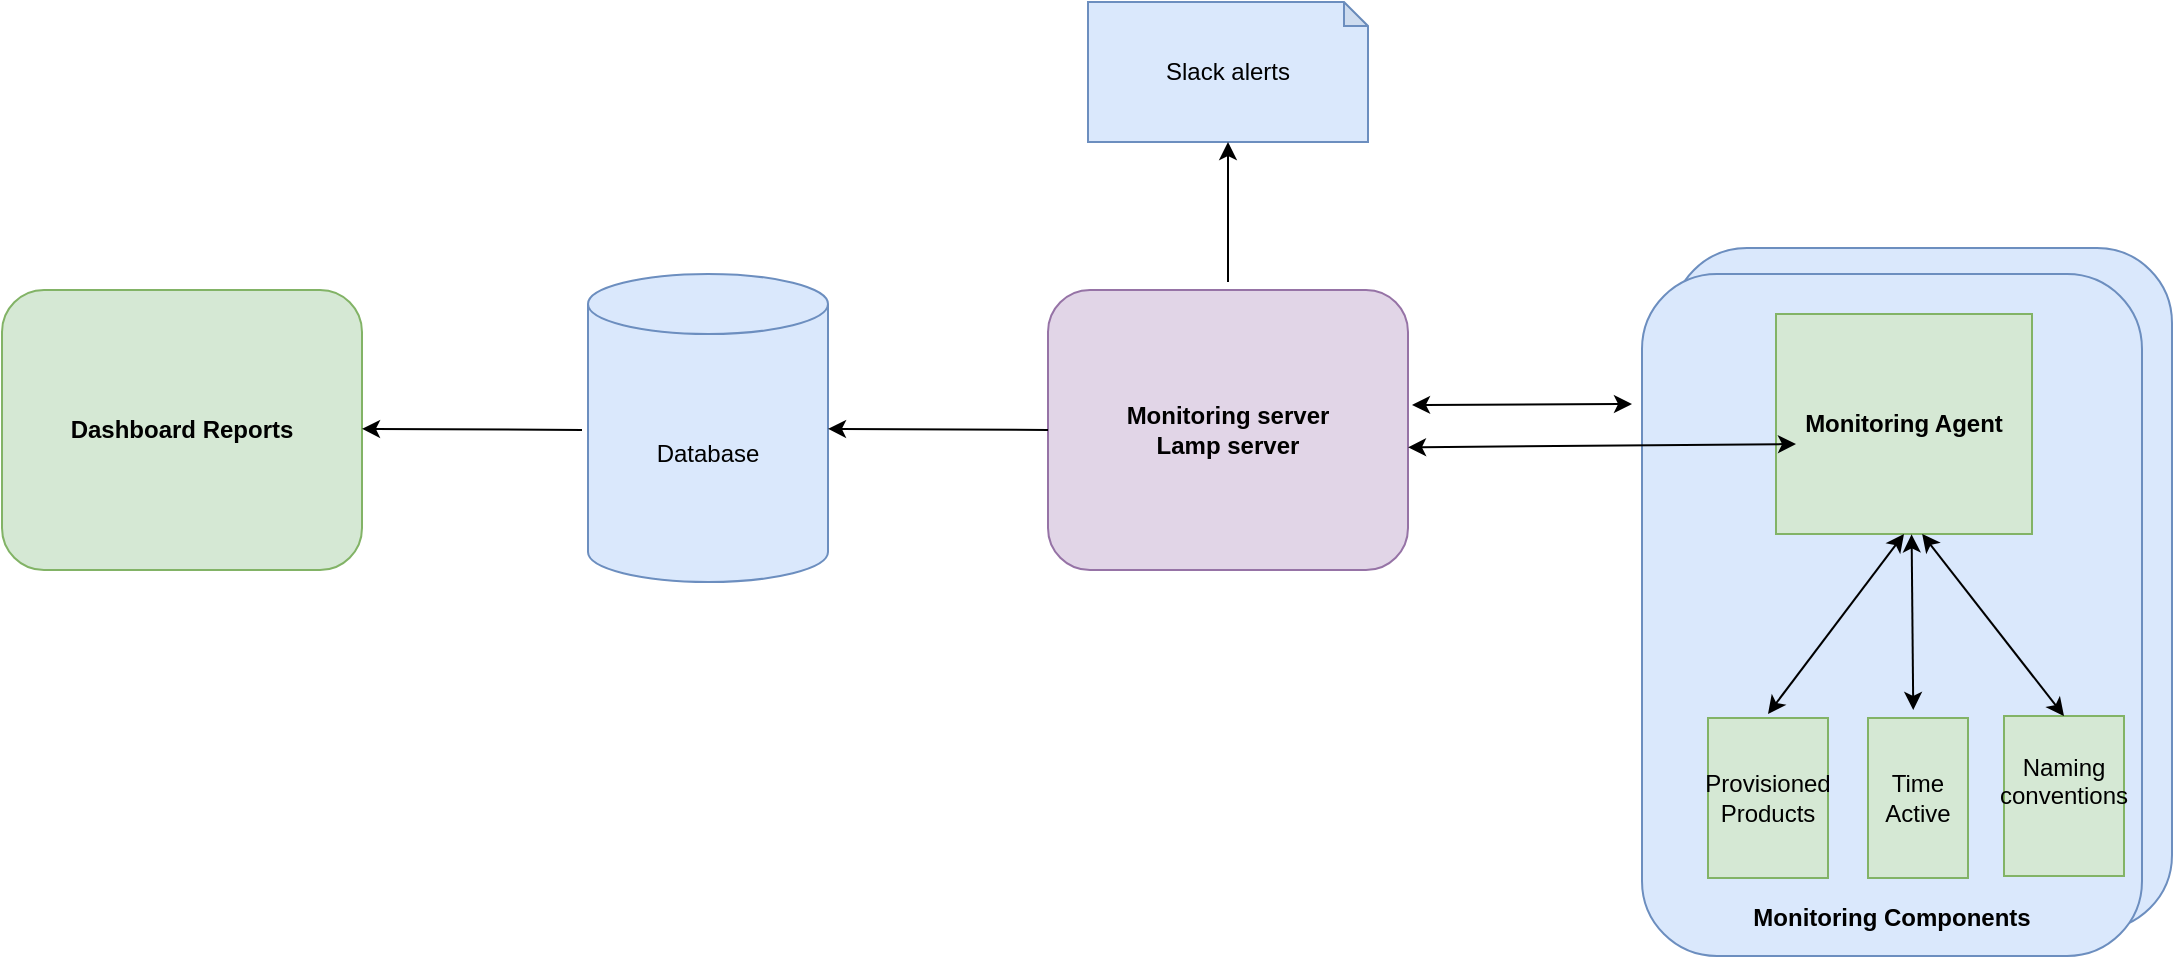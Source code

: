 <mxfile version="24.0.7" type="github">
  <diagram id="Ht1M8jgEwFfnCIfOTk4-" name="Page-1">
    <mxGraphModel dx="267" dy="808" grid="1" gridSize="10" guides="1" tooltips="1" connect="1" arrows="1" fold="1" page="1" pageScale="1" pageWidth="1169" pageHeight="827" background="#ffffff" math="0" shadow="0">
      <root>
        <mxCell id="0" />
        <mxCell id="1" parent="0" />
        <mxCell id="68yFl-oDlZvvoO5f-Q9Q-13" value="" style="rounded=1;whiteSpace=wrap;html=1;fillColor=#dae8fc;strokeColor=#6c8ebf;" vertex="1" parent="1">
          <mxGeometry x="2052" y="288" width="250" height="341" as="geometry" />
        </mxCell>
        <mxCell id="68yFl-oDlZvvoO5f-Q9Q-2" value="&lt;div&gt;&lt;br&gt;&lt;/div&gt;&lt;div&gt;&lt;br&gt;&lt;/div&gt;&lt;div&gt;&lt;br&gt;&lt;/div&gt;&lt;div&gt;&lt;br&gt;&lt;/div&gt;&lt;div&gt;&lt;br&gt;&lt;/div&gt;&lt;div&gt;&lt;br&gt;&lt;/div&gt;&lt;div&gt;&lt;br&gt;&lt;/div&gt;&lt;div&gt;&lt;br&gt;&lt;/div&gt;&lt;div&gt;&lt;br&gt;&lt;/div&gt;&lt;div&gt;&lt;br&gt;&lt;/div&gt;&lt;div&gt;&lt;br&gt;&lt;/div&gt;&lt;div&gt;&lt;br&gt;&lt;/div&gt;&lt;div&gt;&lt;br&gt;&lt;/div&gt;&lt;div&gt;&lt;br&gt;&lt;/div&gt;&lt;div&gt;&lt;br&gt;&lt;/div&gt;&lt;div&gt;&lt;br&gt;&lt;/div&gt;&lt;div&gt;&lt;br&gt;&lt;/div&gt;&lt;div&gt;&lt;br&gt;&lt;/div&gt;&lt;div&gt;&lt;br&gt;&lt;/div&gt;&lt;div&gt;&lt;br&gt;&lt;/div&gt;&lt;div&gt;&lt;br&gt;&lt;/div&gt;&lt;div&gt;&lt;b&gt;Monitoring Components&lt;/b&gt;&lt;/div&gt;" style="rounded=1;whiteSpace=wrap;html=1;fillColor=#dae8fc;strokeColor=#6c8ebf;" vertex="1" parent="1">
          <mxGeometry x="2037" y="301" width="250" height="341" as="geometry" />
        </mxCell>
        <mxCell id="68yFl-oDlZvvoO5f-Q9Q-3" value="&lt;b&gt;Monitoring Agent&lt;/b&gt;" style="rounded=0;whiteSpace=wrap;html=1;fillColor=#d5e8d4;strokeColor=#82b366;" vertex="1" parent="1">
          <mxGeometry x="2104" y="321" width="128" height="110" as="geometry" />
        </mxCell>
        <mxCell id="68yFl-oDlZvvoO5f-Q9Q-4" value="Provisioned Products" style="rounded=0;whiteSpace=wrap;html=1;fillColor=#d5e8d4;strokeColor=#82b366;" vertex="1" parent="1">
          <mxGeometry x="2070" y="523" width="60" height="80" as="geometry" />
        </mxCell>
        <mxCell id="68yFl-oDlZvvoO5f-Q9Q-5" value="Time Active" style="rounded=0;whiteSpace=wrap;html=1;fillColor=#d5e8d4;strokeColor=#82b366;" vertex="1" parent="1">
          <mxGeometry x="2150" y="523" width="50" height="80" as="geometry" />
        </mxCell>
        <mxCell id="68yFl-oDlZvvoO5f-Q9Q-6" value="Naming conventions&lt;div&gt;&lt;br&gt;&lt;/div&gt;" style="rounded=0;whiteSpace=wrap;html=1;fillColor=#d5e8d4;strokeColor=#82b366;" vertex="1" parent="1">
          <mxGeometry x="2218" y="522" width="60" height="80" as="geometry" />
        </mxCell>
        <mxCell id="68yFl-oDlZvvoO5f-Q9Q-8" value="" style="endArrow=classic;startArrow=classic;html=1;rounded=0;entryX=0.5;entryY=1;entryDx=0;entryDy=0;" edge="1" parent="1" target="68yFl-oDlZvvoO5f-Q9Q-3">
          <mxGeometry width="50" height="50" relative="1" as="geometry">
            <mxPoint x="2100" y="521" as="sourcePoint" />
            <mxPoint x="2121" y="421" as="targetPoint" />
          </mxGeometry>
        </mxCell>
        <mxCell id="68yFl-oDlZvvoO5f-Q9Q-9" value="" style="endArrow=classic;startArrow=classic;html=1;rounded=0;entryX=0.61;entryY=1.009;entryDx=0;entryDy=0;entryPerimeter=0;exitX=0.5;exitY=0;exitDx=0;exitDy=0;" edge="1" parent="1" source="68yFl-oDlZvvoO5f-Q9Q-6">
          <mxGeometry width="50" height="50" relative="1" as="geometry">
            <mxPoint x="2235" y="516" as="sourcePoint" />
            <mxPoint x="2177.08" y="430.99" as="targetPoint" />
          </mxGeometry>
        </mxCell>
        <mxCell id="68yFl-oDlZvvoO5f-Q9Q-12" value="" style="endArrow=classic;startArrow=classic;html=1;rounded=0;entryX=0.561;entryY=1.038;entryDx=0;entryDy=0;entryPerimeter=0;" edge="1" parent="1">
          <mxGeometry width="50" height="50" relative="1" as="geometry">
            <mxPoint x="2172.627" y="519" as="sourcePoint" />
            <mxPoint x="2171.808" y="431.18" as="targetPoint" />
          </mxGeometry>
        </mxCell>
        <mxCell id="68yFl-oDlZvvoO5f-Q9Q-14" value="&lt;b&gt;Monitoring server&lt;/b&gt;&lt;div&gt;&lt;b&gt;Lamp server&lt;/b&gt;&lt;/div&gt;" style="rounded=1;whiteSpace=wrap;html=1;fillColor=#e1d5e7;strokeColor=#9673a6;" vertex="1" parent="1">
          <mxGeometry x="1740" y="309" width="180" height="140" as="geometry" />
        </mxCell>
        <mxCell id="68yFl-oDlZvvoO5f-Q9Q-17" value="" style="endArrow=classic;startArrow=classic;html=1;rounded=0;" edge="1" parent="1">
          <mxGeometry width="50" height="50" relative="1" as="geometry">
            <mxPoint x="1922" y="366.47" as="sourcePoint" />
            <mxPoint x="2032" y="366" as="targetPoint" />
          </mxGeometry>
        </mxCell>
        <mxCell id="68yFl-oDlZvvoO5f-Q9Q-18" value="" style="endArrow=classic;startArrow=classic;html=1;rounded=0;entryX=0;entryY=0.5;entryDx=0;entryDy=0;exitX=1;exitY=0.562;exitDx=0;exitDy=0;exitPerimeter=0;" edge="1" parent="1" source="68yFl-oDlZvvoO5f-Q9Q-14">
          <mxGeometry width="50" height="50" relative="1" as="geometry">
            <mxPoint x="1930" y="385.47" as="sourcePoint" />
            <mxPoint x="2114" y="386" as="targetPoint" />
          </mxGeometry>
        </mxCell>
        <mxCell id="68yFl-oDlZvvoO5f-Q9Q-19" value="Slack alerts" style="shape=note;whiteSpace=wrap;html=1;backgroundOutline=1;darkOpacity=0.05;direction=east;size=12;fillColor=#dae8fc;strokeColor=#6c8ebf;" vertex="1" parent="1">
          <mxGeometry x="1760" y="165" width="140" height="70" as="geometry" />
        </mxCell>
        <mxCell id="68yFl-oDlZvvoO5f-Q9Q-22" value="" style="endArrow=classic;html=1;rounded=0;entryX=0.5;entryY=1;entryDx=0;entryDy=0;entryPerimeter=0;" edge="1" parent="1" target="68yFl-oDlZvvoO5f-Q9Q-19">
          <mxGeometry width="50" height="50" relative="1" as="geometry">
            <mxPoint x="1830" y="305" as="sourcePoint" />
            <mxPoint x="1860" y="245" as="targetPoint" />
          </mxGeometry>
        </mxCell>
        <mxCell id="68yFl-oDlZvvoO5f-Q9Q-23" value="Database" style="shape=cylinder3;whiteSpace=wrap;html=1;boundedLbl=1;backgroundOutline=1;size=15;fillColor=#dae8fc;strokeColor=#6c8ebf;" vertex="1" parent="1">
          <mxGeometry x="1510" y="301" width="120" height="154" as="geometry" />
        </mxCell>
        <mxCell id="68yFl-oDlZvvoO5f-Q9Q-25" value="&lt;b&gt;Dashboard Reports&lt;/b&gt;" style="rounded=1;whiteSpace=wrap;html=1;fillColor=#d5e8d4;strokeColor=#82b366;" vertex="1" parent="1">
          <mxGeometry x="1217" y="309" width="180" height="140" as="geometry" />
        </mxCell>
        <mxCell id="68yFl-oDlZvvoO5f-Q9Q-26" value="" style="endArrow=classic;html=1;rounded=0;exitX=0;exitY=0.5;exitDx=0;exitDy=0;" edge="1" parent="1" source="68yFl-oDlZvvoO5f-Q9Q-14">
          <mxGeometry width="50" height="50" relative="1" as="geometry">
            <mxPoint x="1730" y="378.41" as="sourcePoint" />
            <mxPoint x="1630" y="378.41" as="targetPoint" />
          </mxGeometry>
        </mxCell>
        <mxCell id="68yFl-oDlZvvoO5f-Q9Q-28" value="" style="endArrow=classic;html=1;rounded=0;exitX=0;exitY=0.5;exitDx=0;exitDy=0;" edge="1" parent="1">
          <mxGeometry width="50" height="50" relative="1" as="geometry">
            <mxPoint x="1507" y="379" as="sourcePoint" />
            <mxPoint x="1397" y="378.41" as="targetPoint" />
          </mxGeometry>
        </mxCell>
      </root>
    </mxGraphModel>
  </diagram>
</mxfile>
